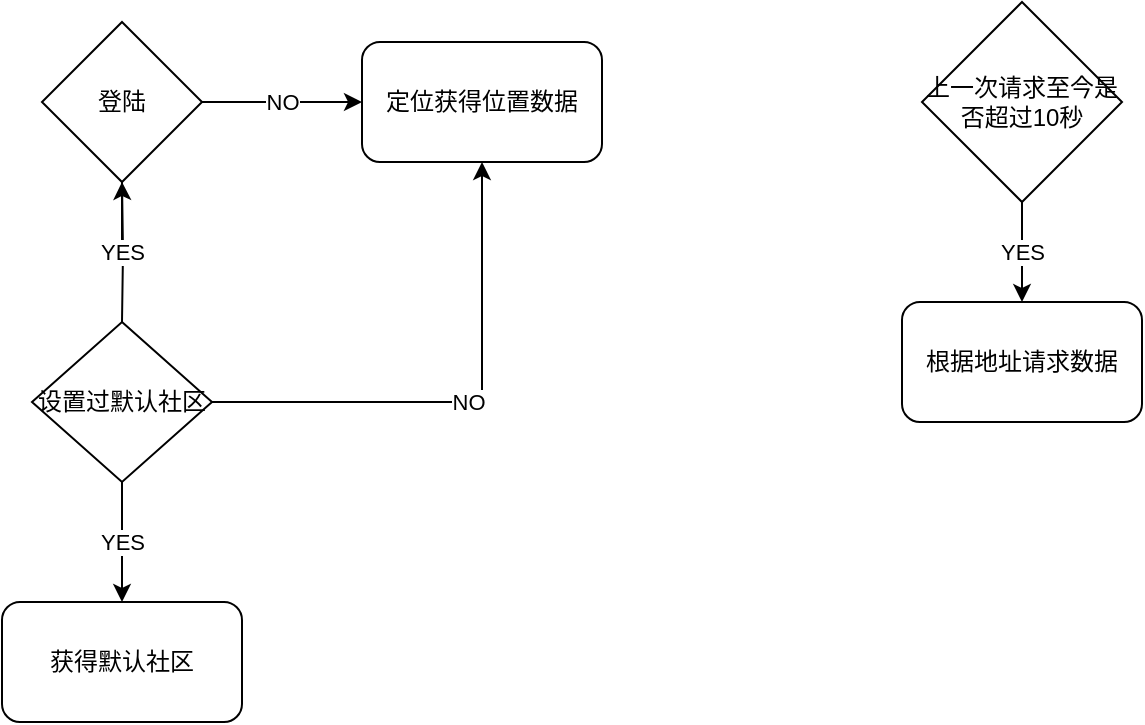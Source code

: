<mxfile version="12.3.7" type="github" pages="1"><diagram name="Page-1" id="74e2e168-ea6b-b213-b513-2b3c1d86103e"><mxGraphModel dx="1408" dy="748" grid="1" gridSize="10" guides="1" tooltips="1" connect="1" arrows="1" fold="1" page="1" pageScale="1" pageWidth="1100" pageHeight="850" background="#ffffff" math="0" shadow="0"><root><mxCell id="0"/><mxCell id="1" parent="0"/><mxCell id="8uFBDB4biCd2CVeBgitw-5" value="NO" style="edgeStyle=orthogonalEdgeStyle;rounded=0;orthogonalLoop=1;jettySize=auto;html=1;exitX=1;exitY=0.5;exitDx=0;exitDy=0;entryX=0;entryY=0.5;entryDx=0;entryDy=0;" edge="1" parent="1" source="8uFBDB4biCd2CVeBgitw-2" target="8uFBDB4biCd2CVeBgitw-4"><mxGeometry relative="1" as="geometry"/></mxCell><mxCell id="8uFBDB4biCd2CVeBgitw-6" style="edgeStyle=orthogonalEdgeStyle;rounded=0;orthogonalLoop=1;jettySize=auto;html=1;exitX=0.5;exitY=1;exitDx=0;exitDy=0;" edge="1" parent="1" source="8uFBDB4biCd2CVeBgitw-2"><mxGeometry relative="1" as="geometry"><mxPoint x="460" y="150" as="targetPoint"/></mxGeometry></mxCell><mxCell id="8uFBDB4biCd2CVeBgitw-2" value="登陆" style="rhombus;whiteSpace=wrap;html=1;" vertex="1" parent="1"><mxGeometry x="420" y="30" width="80" height="80" as="geometry"/></mxCell><mxCell id="8uFBDB4biCd2CVeBgitw-4" value="定位获得位置数据" style="rounded=1;whiteSpace=wrap;html=1;" vertex="1" parent="1"><mxGeometry x="580" y="40" width="120" height="60" as="geometry"/></mxCell><mxCell id="8uFBDB4biCd2CVeBgitw-8" value="YES" style="edgeStyle=orthogonalEdgeStyle;rounded=0;orthogonalLoop=1;jettySize=auto;html=1;" edge="1" parent="1" target="8uFBDB4biCd2CVeBgitw-2"><mxGeometry relative="1" as="geometry"><mxPoint x="460" y="180" as="sourcePoint"/></mxGeometry></mxCell><mxCell id="8uFBDB4biCd2CVeBgitw-10" value="NO" style="edgeStyle=orthogonalEdgeStyle;rounded=0;orthogonalLoop=1;jettySize=auto;html=1;entryX=0.5;entryY=1;entryDx=0;entryDy=0;exitX=1;exitY=0.5;exitDx=0;exitDy=0;" edge="1" parent="1" source="8uFBDB4biCd2CVeBgitw-9" target="8uFBDB4biCd2CVeBgitw-4"><mxGeometry relative="1" as="geometry"><mxPoint x="520" y="220" as="sourcePoint"/></mxGeometry></mxCell><mxCell id="8uFBDB4biCd2CVeBgitw-12" value="YES" style="edgeStyle=orthogonalEdgeStyle;rounded=0;orthogonalLoop=1;jettySize=auto;html=1;exitX=0.5;exitY=1;exitDx=0;exitDy=0;entryX=0.5;entryY=0;entryDx=0;entryDy=0;" edge="1" parent="1" source="8uFBDB4biCd2CVeBgitw-9" target="8uFBDB4biCd2CVeBgitw-11"><mxGeometry relative="1" as="geometry"/></mxCell><mxCell id="8uFBDB4biCd2CVeBgitw-9" value="设置过默认社区" style="rhombus;whiteSpace=wrap;html=1;" vertex="1" parent="1"><mxGeometry x="415" y="180" width="90" height="80" as="geometry"/></mxCell><mxCell id="8uFBDB4biCd2CVeBgitw-11" value="获得默认社区" style="rounded=1;whiteSpace=wrap;html=1;" vertex="1" parent="1"><mxGeometry x="400" y="320" width="120" height="60" as="geometry"/></mxCell><mxCell id="8uFBDB4biCd2CVeBgitw-13" value="根据地址请求数据" style="rounded=1;whiteSpace=wrap;html=1;" vertex="1" parent="1"><mxGeometry x="850" y="170" width="120" height="60" as="geometry"/></mxCell><mxCell id="8uFBDB4biCd2CVeBgitw-16" value="YES" style="edgeStyle=orthogonalEdgeStyle;rounded=0;orthogonalLoop=1;jettySize=auto;html=1;exitX=0.5;exitY=1;exitDx=0;exitDy=0;entryX=0.5;entryY=0;entryDx=0;entryDy=0;" edge="1" parent="1" source="8uFBDB4biCd2CVeBgitw-14" target="8uFBDB4biCd2CVeBgitw-13"><mxGeometry relative="1" as="geometry"/></mxCell><mxCell id="8uFBDB4biCd2CVeBgitw-14" value="上一次请求至今是否超过10秒" style="rhombus;whiteSpace=wrap;html=1;" vertex="1" parent="1"><mxGeometry x="860" y="20" width="100" height="100" as="geometry"/></mxCell></root></mxGraphModel></diagram></mxfile>
